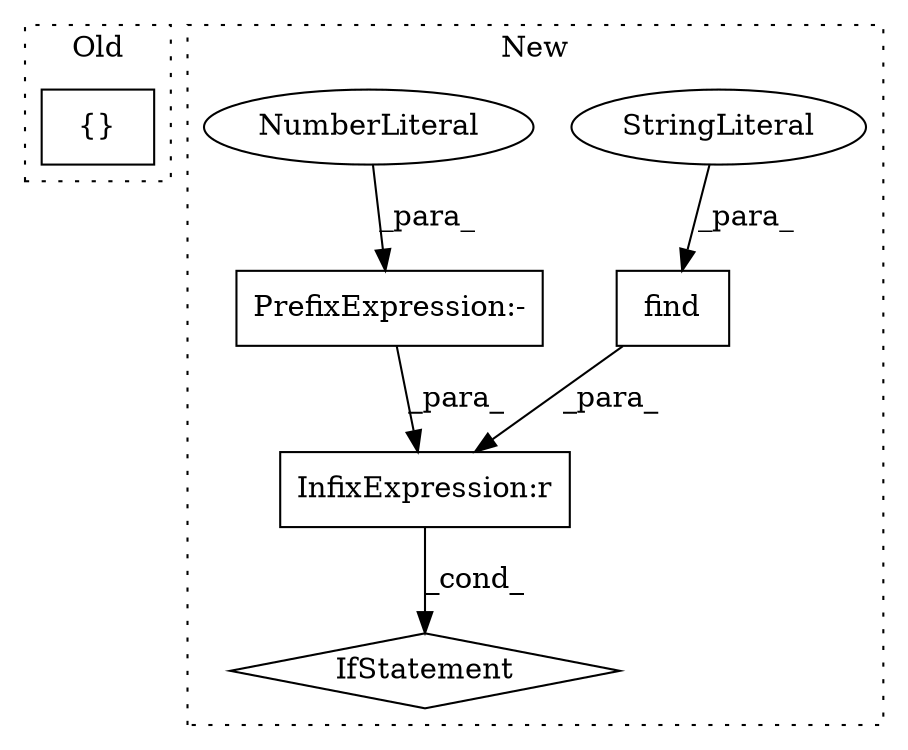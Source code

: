 digraph G {
subgraph cluster0 {
1 [label="{}" a="4" s="2247,2262" l="1,1" shape="box"];
label = "Old";
style="dotted";
}
subgraph cluster1 {
2 [label="find" a="32" s="2097,2110" l="5,1" shape="box"];
3 [label="StringLiteral" a="45" s="2102" l="8" shape="ellipse"];
4 [label="IfStatement" a="25" s="2083,2117" l="4,2" shape="diamond"];
5 [label="InfixExpression:r" a="27" s="2111" l="4" shape="box"];
6 [label="PrefixExpression:-" a="38" s="2115" l="1" shape="box"];
7 [label="NumberLiteral" a="34" s="2116" l="1" shape="ellipse"];
label = "New";
style="dotted";
}
2 -> 5 [label="_para_"];
3 -> 2 [label="_para_"];
5 -> 4 [label="_cond_"];
6 -> 5 [label="_para_"];
7 -> 6 [label="_para_"];
}